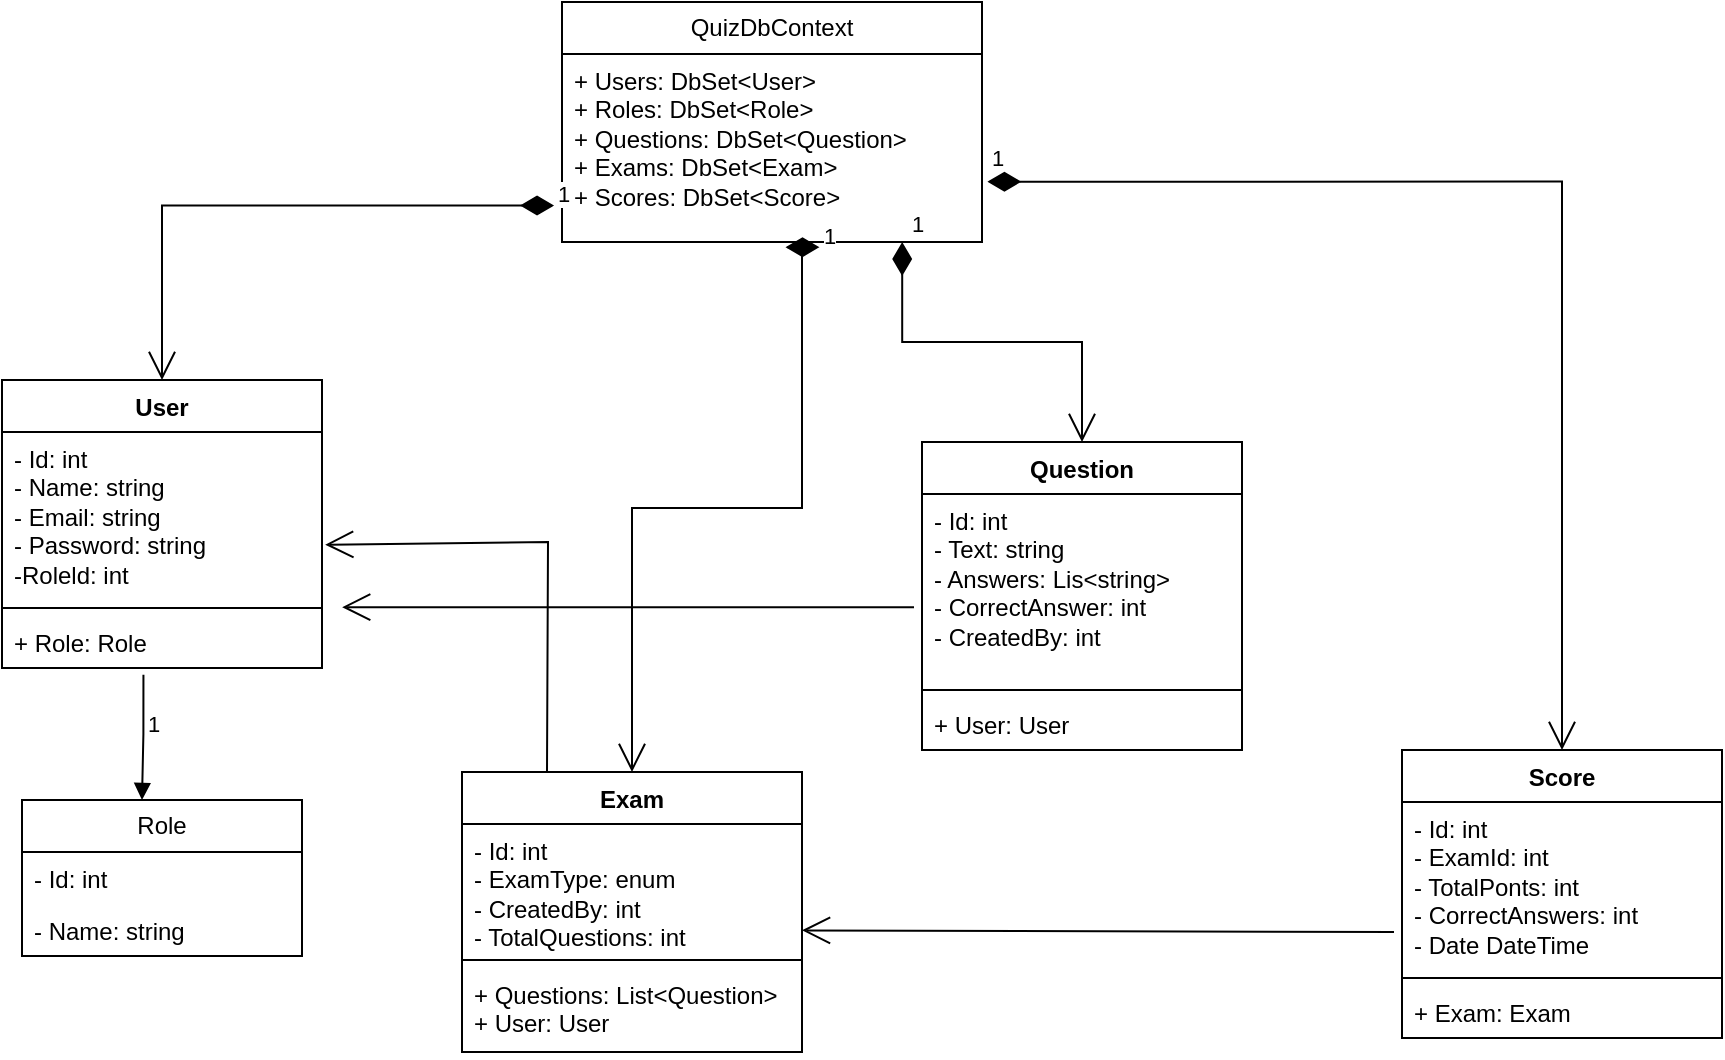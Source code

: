 <mxfile version="24.8.3">
  <diagram id="C5RBs43oDa-KdzZeNtuy" name="Page-1">
    <mxGraphModel dx="1290" dy="557" grid="1" gridSize="10" guides="1" tooltips="1" connect="1" arrows="1" fold="1" page="1" pageScale="1" pageWidth="827" pageHeight="1169" math="0" shadow="0">
      <root>
        <mxCell id="WIyWlLk6GJQsqaUBKTNV-0" />
        <mxCell id="WIyWlLk6GJQsqaUBKTNV-1" parent="WIyWlLk6GJQsqaUBKTNV-0" />
        <mxCell id="e4H0x4Xwtdk4AJO3a8ik-4" value="User" style="swimlane;fontStyle=1;align=center;verticalAlign=top;childLayout=stackLayout;horizontal=1;startSize=26;horizontalStack=0;resizeParent=1;resizeParentMax=0;resizeLast=0;collapsible=1;marginBottom=0;whiteSpace=wrap;html=1;" vertex="1" parent="WIyWlLk6GJQsqaUBKTNV-1">
          <mxGeometry x="110" y="249" width="160" height="144" as="geometry" />
        </mxCell>
        <mxCell id="e4H0x4Xwtdk4AJO3a8ik-5" value="- Id: int&amp;nbsp;&lt;div&gt;- Name: string&amp;nbsp;&lt;/div&gt;&lt;div&gt;- Email: string&lt;/div&gt;&lt;div&gt;- Password: string&lt;/div&gt;&lt;div&gt;-Roleld: int&lt;/div&gt;" style="text;strokeColor=none;fillColor=none;align=left;verticalAlign=top;spacingLeft=4;spacingRight=4;overflow=hidden;rotatable=0;points=[[0,0.5],[1,0.5]];portConstraint=eastwest;whiteSpace=wrap;html=1;" vertex="1" parent="e4H0x4Xwtdk4AJO3a8ik-4">
          <mxGeometry y="26" width="160" height="84" as="geometry" />
        </mxCell>
        <mxCell id="e4H0x4Xwtdk4AJO3a8ik-6" value="" style="line;strokeWidth=1;fillColor=none;align=left;verticalAlign=middle;spacingTop=-1;spacingLeft=3;spacingRight=3;rotatable=0;labelPosition=right;points=[];portConstraint=eastwest;strokeColor=inherit;" vertex="1" parent="e4H0x4Xwtdk4AJO3a8ik-4">
          <mxGeometry y="110" width="160" height="8" as="geometry" />
        </mxCell>
        <mxCell id="e4H0x4Xwtdk4AJO3a8ik-7" value="+ Role: Role" style="text;strokeColor=none;fillColor=none;align=left;verticalAlign=top;spacingLeft=4;spacingRight=4;overflow=hidden;rotatable=0;points=[[0,0.5],[1,0.5]];portConstraint=eastwest;whiteSpace=wrap;html=1;" vertex="1" parent="e4H0x4Xwtdk4AJO3a8ik-4">
          <mxGeometry y="118" width="160" height="26" as="geometry" />
        </mxCell>
        <mxCell id="e4H0x4Xwtdk4AJO3a8ik-8" value="Role" style="swimlane;fontStyle=0;childLayout=stackLayout;horizontal=1;startSize=26;fillColor=none;horizontalStack=0;resizeParent=1;resizeParentMax=0;resizeLast=0;collapsible=1;marginBottom=0;whiteSpace=wrap;html=1;" vertex="1" parent="WIyWlLk6GJQsqaUBKTNV-1">
          <mxGeometry x="120" y="459" width="140" height="78" as="geometry" />
        </mxCell>
        <mxCell id="e4H0x4Xwtdk4AJO3a8ik-9" value="- Id: int&lt;div&gt;&lt;br&gt;&lt;/div&gt;" style="text;strokeColor=none;fillColor=none;align=left;verticalAlign=top;spacingLeft=4;spacingRight=4;overflow=hidden;rotatable=0;points=[[0,0.5],[1,0.5]];portConstraint=eastwest;whiteSpace=wrap;html=1;" vertex="1" parent="e4H0x4Xwtdk4AJO3a8ik-8">
          <mxGeometry y="26" width="140" height="26" as="geometry" />
        </mxCell>
        <mxCell id="e4H0x4Xwtdk4AJO3a8ik-10" value="- Name: string" style="text;strokeColor=none;fillColor=none;align=left;verticalAlign=top;spacingLeft=4;spacingRight=4;overflow=hidden;rotatable=0;points=[[0,0.5],[1,0.5]];portConstraint=eastwest;whiteSpace=wrap;html=1;" vertex="1" parent="e4H0x4Xwtdk4AJO3a8ik-8">
          <mxGeometry y="52" width="140" height="26" as="geometry" />
        </mxCell>
        <mxCell id="e4H0x4Xwtdk4AJO3a8ik-16" value="" style="endArrow=block;endFill=1;html=1;edgeStyle=orthogonalEdgeStyle;align=left;verticalAlign=top;rounded=0;exitX=0.442;exitY=1.131;exitDx=0;exitDy=0;exitPerimeter=0;" edge="1" parent="WIyWlLk6GJQsqaUBKTNV-1" source="e4H0x4Xwtdk4AJO3a8ik-7">
          <mxGeometry x="-1" relative="1" as="geometry">
            <mxPoint x="230" y="439" as="sourcePoint" />
            <mxPoint x="180" y="459" as="targetPoint" />
            <Array as="points">
              <mxPoint x="181" y="426" />
              <mxPoint x="180" y="459" />
            </Array>
          </mxGeometry>
        </mxCell>
        <mxCell id="e4H0x4Xwtdk4AJO3a8ik-17" value="1" style="edgeLabel;resizable=0;html=1;align=left;verticalAlign=bottom;" connectable="0" vertex="1" parent="e4H0x4Xwtdk4AJO3a8ik-16">
          <mxGeometry x="-1" relative="1" as="geometry">
            <mxPoint y="33" as="offset" />
          </mxGeometry>
        </mxCell>
        <mxCell id="e4H0x4Xwtdk4AJO3a8ik-18" value="Question" style="swimlane;fontStyle=1;align=center;verticalAlign=top;childLayout=stackLayout;horizontal=1;startSize=26;horizontalStack=0;resizeParent=1;resizeParentMax=0;resizeLast=0;collapsible=1;marginBottom=0;whiteSpace=wrap;html=1;" vertex="1" parent="WIyWlLk6GJQsqaUBKTNV-1">
          <mxGeometry x="570" y="280" width="160" height="154" as="geometry" />
        </mxCell>
        <mxCell id="e4H0x4Xwtdk4AJO3a8ik-19" value="- Id: int&lt;div&gt;- Text: string&lt;/div&gt;&lt;div&gt;- Answers: Lis&amp;lt;string&amp;gt;&lt;/div&gt;&lt;div&gt;- CorrectAnswer: int&lt;/div&gt;&lt;div&gt;- CreatedBy: int&lt;/div&gt;" style="text;strokeColor=none;fillColor=none;align=left;verticalAlign=top;spacingLeft=4;spacingRight=4;overflow=hidden;rotatable=0;points=[[0,0.5],[1,0.5]];portConstraint=eastwest;whiteSpace=wrap;html=1;" vertex="1" parent="e4H0x4Xwtdk4AJO3a8ik-18">
          <mxGeometry y="26" width="160" height="94" as="geometry" />
        </mxCell>
        <mxCell id="e4H0x4Xwtdk4AJO3a8ik-20" value="" style="line;strokeWidth=1;fillColor=none;align=left;verticalAlign=middle;spacingTop=-1;spacingLeft=3;spacingRight=3;rotatable=0;labelPosition=right;points=[];portConstraint=eastwest;strokeColor=inherit;" vertex="1" parent="e4H0x4Xwtdk4AJO3a8ik-18">
          <mxGeometry y="120" width="160" height="8" as="geometry" />
        </mxCell>
        <mxCell id="e4H0x4Xwtdk4AJO3a8ik-21" value="+ User: User" style="text;strokeColor=none;fillColor=none;align=left;verticalAlign=top;spacingLeft=4;spacingRight=4;overflow=hidden;rotatable=0;points=[[0,0.5],[1,0.5]];portConstraint=eastwest;whiteSpace=wrap;html=1;" vertex="1" parent="e4H0x4Xwtdk4AJO3a8ik-18">
          <mxGeometry y="128" width="160" height="26" as="geometry" />
        </mxCell>
        <mxCell id="e4H0x4Xwtdk4AJO3a8ik-23" value="Exam" style="swimlane;fontStyle=1;align=center;verticalAlign=top;childLayout=stackLayout;horizontal=1;startSize=26;horizontalStack=0;resizeParent=1;resizeParentMax=0;resizeLast=0;collapsible=1;marginBottom=0;whiteSpace=wrap;html=1;" vertex="1" parent="WIyWlLk6GJQsqaUBKTNV-1">
          <mxGeometry x="340" y="445" width="170" height="140" as="geometry" />
        </mxCell>
        <mxCell id="e4H0x4Xwtdk4AJO3a8ik-24" value="- Id: int&lt;div&gt;- ExamType: enum&lt;/div&gt;&lt;div&gt;- CreatedBy: int&lt;/div&gt;&lt;div&gt;- TotalQuestions: int&lt;/div&gt;" style="text;strokeColor=none;fillColor=none;align=left;verticalAlign=top;spacingLeft=4;spacingRight=4;overflow=hidden;rotatable=0;points=[[0,0.5],[1,0.5]];portConstraint=eastwest;whiteSpace=wrap;html=1;" vertex="1" parent="e4H0x4Xwtdk4AJO3a8ik-23">
          <mxGeometry y="26" width="170" height="64" as="geometry" />
        </mxCell>
        <mxCell id="e4H0x4Xwtdk4AJO3a8ik-25" value="" style="line;strokeWidth=1;fillColor=none;align=left;verticalAlign=middle;spacingTop=-1;spacingLeft=3;spacingRight=3;rotatable=0;labelPosition=right;points=[];portConstraint=eastwest;strokeColor=inherit;" vertex="1" parent="e4H0x4Xwtdk4AJO3a8ik-23">
          <mxGeometry y="90" width="170" height="8" as="geometry" />
        </mxCell>
        <mxCell id="e4H0x4Xwtdk4AJO3a8ik-26" value="+ Questions: List&amp;lt;Question&lt;span style=&quot;background-color: initial;&quot;&gt;&amp;gt;&lt;/span&gt;&lt;div&gt;&lt;span style=&quot;background-color: initial;&quot;&gt;+ User: User&lt;/span&gt;&lt;/div&gt;" style="text;strokeColor=none;fillColor=none;align=left;verticalAlign=top;spacingLeft=4;spacingRight=4;overflow=hidden;rotatable=0;points=[[0,0.5],[1,0.5]];portConstraint=eastwest;whiteSpace=wrap;html=1;" vertex="1" parent="e4H0x4Xwtdk4AJO3a8ik-23">
          <mxGeometry y="98" width="170" height="42" as="geometry" />
        </mxCell>
        <mxCell id="e4H0x4Xwtdk4AJO3a8ik-27" value="Score" style="swimlane;fontStyle=1;align=center;verticalAlign=top;childLayout=stackLayout;horizontal=1;startSize=26;horizontalStack=0;resizeParent=1;resizeParentMax=0;resizeLast=0;collapsible=1;marginBottom=0;whiteSpace=wrap;html=1;" vertex="1" parent="WIyWlLk6GJQsqaUBKTNV-1">
          <mxGeometry x="810" y="434" width="160" height="144" as="geometry" />
        </mxCell>
        <mxCell id="e4H0x4Xwtdk4AJO3a8ik-28" value="- Id: int&lt;div&gt;- ExamId: int&lt;/div&gt;&lt;div&gt;- TotalPonts: int&lt;/div&gt;&lt;div&gt;- CorrectAnswers: int&lt;/div&gt;&lt;div&gt;- Date DateTime&lt;/div&gt;" style="text;strokeColor=none;fillColor=none;align=left;verticalAlign=top;spacingLeft=4;spacingRight=4;overflow=hidden;rotatable=0;points=[[0,0.5],[1,0.5]];portConstraint=eastwest;whiteSpace=wrap;html=1;" vertex="1" parent="e4H0x4Xwtdk4AJO3a8ik-27">
          <mxGeometry y="26" width="160" height="84" as="geometry" />
        </mxCell>
        <mxCell id="e4H0x4Xwtdk4AJO3a8ik-29" value="" style="line;strokeWidth=1;fillColor=none;align=left;verticalAlign=middle;spacingTop=-1;spacingLeft=3;spacingRight=3;rotatable=0;labelPosition=right;points=[];portConstraint=eastwest;strokeColor=inherit;" vertex="1" parent="e4H0x4Xwtdk4AJO3a8ik-27">
          <mxGeometry y="110" width="160" height="8" as="geometry" />
        </mxCell>
        <mxCell id="e4H0x4Xwtdk4AJO3a8ik-30" value="+ Exam: Exam" style="text;strokeColor=none;fillColor=none;align=left;verticalAlign=top;spacingLeft=4;spacingRight=4;overflow=hidden;rotatable=0;points=[[0,0.5],[1,0.5]];portConstraint=eastwest;whiteSpace=wrap;html=1;" vertex="1" parent="e4H0x4Xwtdk4AJO3a8ik-27">
          <mxGeometry y="118" width="160" height="26" as="geometry" />
        </mxCell>
        <mxCell id="e4H0x4Xwtdk4AJO3a8ik-31" value="QuizDbContext" style="swimlane;fontStyle=0;childLayout=stackLayout;horizontal=1;startSize=26;fillColor=none;horizontalStack=0;resizeParent=1;resizeParentMax=0;resizeLast=0;collapsible=1;marginBottom=0;whiteSpace=wrap;html=1;" vertex="1" parent="WIyWlLk6GJQsqaUBKTNV-1">
          <mxGeometry x="390" y="60" width="210" height="120" as="geometry" />
        </mxCell>
        <mxCell id="e4H0x4Xwtdk4AJO3a8ik-32" value="+ Users: DbSet&amp;lt;User&amp;gt;&lt;div&gt;+ Roles: DbSet&amp;lt;Role&amp;gt;&lt;/div&gt;&lt;div&gt;+ Questions: DbSet&amp;lt;Question&amp;gt;&lt;/div&gt;&lt;div&gt;+ Exams: DbSet&amp;lt;Exam&amp;gt;&lt;/div&gt;&lt;div&gt;+ Scores: DbSet&amp;lt;Score&amp;gt;&lt;/div&gt;" style="text;strokeColor=none;fillColor=none;align=left;verticalAlign=top;spacingLeft=4;spacingRight=4;overflow=hidden;rotatable=0;points=[[0,0.5],[1,0.5]];portConstraint=eastwest;whiteSpace=wrap;html=1;" vertex="1" parent="e4H0x4Xwtdk4AJO3a8ik-31">
          <mxGeometry y="26" width="210" height="94" as="geometry" />
        </mxCell>
        <mxCell id="e4H0x4Xwtdk4AJO3a8ik-36" value="1" style="endArrow=open;html=1;endSize=12;startArrow=diamondThin;startSize=14;startFill=1;edgeStyle=orthogonalEdgeStyle;align=left;verticalAlign=bottom;rounded=0;exitX=-0.019;exitY=0.806;exitDx=0;exitDy=0;exitPerimeter=0;entryX=0.5;entryY=0;entryDx=0;entryDy=0;" edge="1" parent="WIyWlLk6GJQsqaUBKTNV-1" source="e4H0x4Xwtdk4AJO3a8ik-32" target="e4H0x4Xwtdk4AJO3a8ik-4">
          <mxGeometry x="-1" y="3" relative="1" as="geometry">
            <mxPoint x="460" y="240" as="sourcePoint" />
            <mxPoint x="620" y="240" as="targetPoint" />
          </mxGeometry>
        </mxCell>
        <mxCell id="e4H0x4Xwtdk4AJO3a8ik-37" value="1" style="endArrow=open;html=1;endSize=12;startArrow=diamondThin;startSize=14;startFill=1;edgeStyle=orthogonalEdgeStyle;align=left;verticalAlign=bottom;rounded=0;exitX=0.613;exitY=1.028;exitDx=0;exitDy=0;exitPerimeter=0;entryX=0.5;entryY=0;entryDx=0;entryDy=0;" edge="1" parent="WIyWlLk6GJQsqaUBKTNV-1" source="e4H0x4Xwtdk4AJO3a8ik-32" target="e4H0x4Xwtdk4AJO3a8ik-23">
          <mxGeometry x="-1" y="3" relative="1" as="geometry">
            <mxPoint x="610" y="300" as="sourcePoint" />
            <mxPoint x="770" y="300" as="targetPoint" />
            <Array as="points">
              <mxPoint x="510" y="183" />
              <mxPoint x="510" y="313" />
              <mxPoint x="425" y="313" />
            </Array>
          </mxGeometry>
        </mxCell>
        <mxCell id="e4H0x4Xwtdk4AJO3a8ik-38" value="1" style="endArrow=open;html=1;endSize=12;startArrow=diamondThin;startSize=14;startFill=1;edgeStyle=orthogonalEdgeStyle;align=left;verticalAlign=bottom;rounded=0;entryX=0.5;entryY=0;entryDx=0;entryDy=0;exitX=0.81;exitY=1;exitDx=0;exitDy=0;exitPerimeter=0;" edge="1" parent="WIyWlLk6GJQsqaUBKTNV-1" source="e4H0x4Xwtdk4AJO3a8ik-32" target="e4H0x4Xwtdk4AJO3a8ik-18">
          <mxGeometry x="-1" y="3" relative="1" as="geometry">
            <mxPoint x="470" y="190" as="sourcePoint" />
            <mxPoint x="770" y="300" as="targetPoint" />
          </mxGeometry>
        </mxCell>
        <mxCell id="e4H0x4Xwtdk4AJO3a8ik-39" value="1" style="endArrow=open;html=1;endSize=12;startArrow=diamondThin;startSize=14;startFill=1;edgeStyle=orthogonalEdgeStyle;align=left;verticalAlign=bottom;rounded=0;entryX=0.5;entryY=0;entryDx=0;entryDy=0;exitX=1.013;exitY=0.679;exitDx=0;exitDy=0;exitPerimeter=0;" edge="1" parent="WIyWlLk6GJQsqaUBKTNV-1" source="e4H0x4Xwtdk4AJO3a8ik-32" target="e4H0x4Xwtdk4AJO3a8ik-27">
          <mxGeometry x="-1" y="3" relative="1" as="geometry">
            <mxPoint x="610" y="150" as="sourcePoint" />
            <mxPoint x="770" y="300" as="targetPoint" />
          </mxGeometry>
        </mxCell>
        <mxCell id="e4H0x4Xwtdk4AJO3a8ik-40" value="" style="endArrow=open;endFill=1;endSize=12;html=1;rounded=0;exitX=-0.025;exitY=0.602;exitDx=0;exitDy=0;exitPerimeter=0;entryX=1.063;entryY=1.043;entryDx=0;entryDy=0;entryPerimeter=0;" edge="1" parent="WIyWlLk6GJQsqaUBKTNV-1" source="e4H0x4Xwtdk4AJO3a8ik-19" target="e4H0x4Xwtdk4AJO3a8ik-5">
          <mxGeometry width="160" relative="1" as="geometry">
            <mxPoint x="610" y="400" as="sourcePoint" />
            <mxPoint x="770" y="400" as="targetPoint" />
          </mxGeometry>
        </mxCell>
        <mxCell id="e4H0x4Xwtdk4AJO3a8ik-41" value="" style="endArrow=open;endFill=1;endSize=12;html=1;rounded=0;exitX=0.25;exitY=0;exitDx=0;exitDy=0;entryX=1.01;entryY=0.671;entryDx=0;entryDy=0;entryPerimeter=0;" edge="1" parent="WIyWlLk6GJQsqaUBKTNV-1" source="e4H0x4Xwtdk4AJO3a8ik-23" target="e4H0x4Xwtdk4AJO3a8ik-5">
          <mxGeometry width="160" relative="1" as="geometry">
            <mxPoint x="610" y="400" as="sourcePoint" />
            <mxPoint x="383" y="250" as="targetPoint" />
            <Array as="points">
              <mxPoint x="383" y="330" />
            </Array>
          </mxGeometry>
        </mxCell>
        <mxCell id="e4H0x4Xwtdk4AJO3a8ik-42" value="" style="endArrow=open;endFill=1;endSize=12;html=1;rounded=0;exitX=-0.025;exitY=0.774;exitDx=0;exitDy=0;exitPerimeter=0;entryX=1;entryY=0.831;entryDx=0;entryDy=0;entryPerimeter=0;" edge="1" parent="WIyWlLk6GJQsqaUBKTNV-1" source="e4H0x4Xwtdk4AJO3a8ik-28" target="e4H0x4Xwtdk4AJO3a8ik-24">
          <mxGeometry width="160" relative="1" as="geometry">
            <mxPoint x="610" y="400" as="sourcePoint" />
            <mxPoint x="770" y="400" as="targetPoint" />
          </mxGeometry>
        </mxCell>
      </root>
    </mxGraphModel>
  </diagram>
</mxfile>
